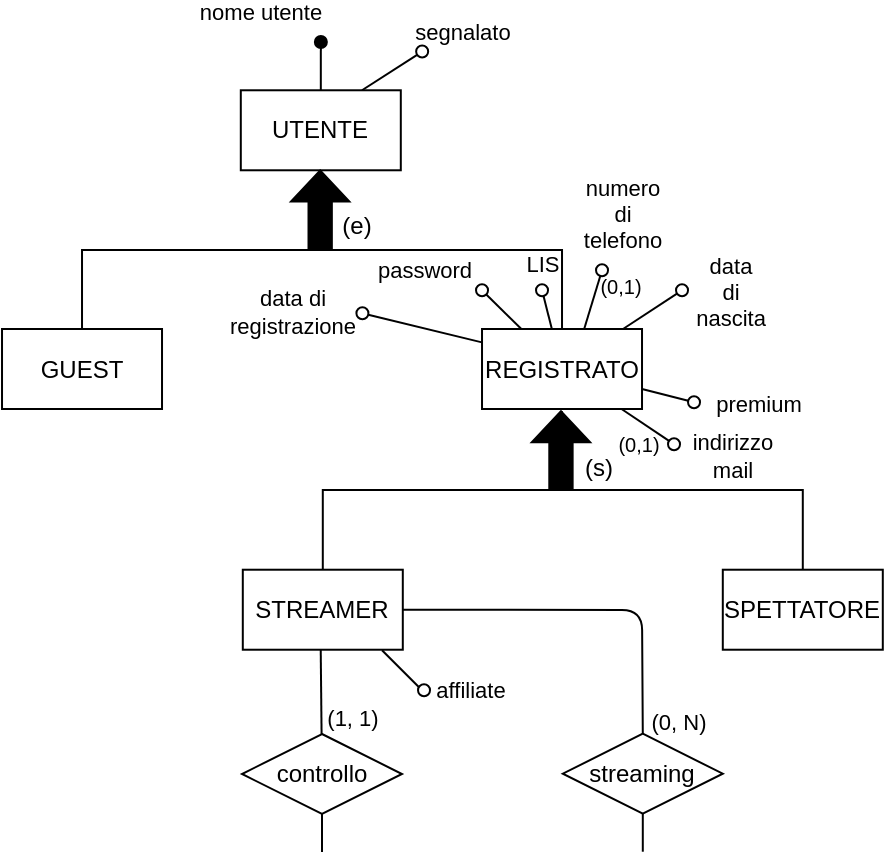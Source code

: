 <mxfile scale="1" border="10">
    <diagram id="-rriOPSDnHkLpZKLwRpb" name="Page-1">
        <mxGraphModel dx="3303" dy="2712" grid="1" gridSize="10" guides="1" tooltips="1" connect="1" arrows="1" fold="1" page="1" pageScale="1" pageWidth="850" pageHeight="1100" background="#FFFFFF" math="0" shadow="0">
            <root>
                <mxCell id="0"/>
                <mxCell id="1" parent="0"/>
                <mxCell id="383" style="edgeStyle=elbowEdgeStyle;html=1;exitX=0.5;exitY=1;exitDx=0;exitDy=0;entryX=0.5;entryY=0;entryDx=0;entryDy=0;endArrow=none;endFill=0;elbow=vertical;rounded=0;jumpStyle=arc;" parent="1" source="386" target="387" edge="1">
                    <mxGeometry relative="1" as="geometry">
                        <mxPoint x="-2200.57" y="-1983.5" as="sourcePoint"/>
                        <mxPoint x="-2280.58" y="-1923.5" as="targetPoint"/>
                    </mxGeometry>
                </mxCell>
                <mxCell id="384" style="edgeStyle=elbowEdgeStyle;elbow=vertical;html=1;exitX=0.5;exitY=1;exitDx=0;exitDy=0;entryX=0.5;entryY=0;entryDx=0;entryDy=0;endArrow=none;endFill=0;rounded=0;jumpStyle=arc;" parent="1" source="386" target="390" edge="1">
                    <mxGeometry relative="1" as="geometry"/>
                </mxCell>
                <mxCell id="386" value="UTENTE" style="whiteSpace=wrap;html=1;" parent="1" vertex="1">
                    <mxGeometry x="-2260.6" y="-2081.86" width="80" height="40" as="geometry"/>
                </mxCell>
                <mxCell id="387" value="GUEST" style="whiteSpace=wrap;html=1;" parent="1" vertex="1">
                    <mxGeometry x="-2379.99" y="-1962.5" width="80" height="40" as="geometry"/>
                </mxCell>
                <mxCell id="390" value="REGISTRATO" style="whiteSpace=wrap;html=1;" parent="1" vertex="1">
                    <mxGeometry x="-2139.99" y="-1962.5" width="80" height="40" as="geometry"/>
                </mxCell>
                <mxCell id="391" value="" style="shape=singleArrow;whiteSpace=wrap;html=1;arrowWidth=0.4;arrowSize=0.4;rotation=-90;fillColor=#000000;" parent="1" vertex="1">
                    <mxGeometry x="-2240.29" y="-2036.94" width="38.76" height="29.17" as="geometry"/>
                </mxCell>
                <mxCell id="392" value="(e)" style="text;html=1;align=center;verticalAlign=middle;resizable=0;points=[];autosize=1;strokeColor=none;fillColor=none;" parent="1" vertex="1">
                    <mxGeometry x="-2222.6" y="-2028.86" width="40" height="30" as="geometry"/>
                </mxCell>
                <mxCell id="393" value="" style="endArrow=oval;html=1;fillStyle=auto;strokeWidth=1;startSize=6;endSize=6;fillColor=#000000;startArrow=none;startFill=0;endFill=1;exitX=0.5;exitY=0;exitDx=0;exitDy=0;" parent="1" source="386" edge="1">
                    <mxGeometry width="50" height="50" relative="1" as="geometry">
                        <mxPoint x="-2080.57" y="-1500.84" as="sourcePoint"/>
                        <mxPoint x="-2220.57" y="-2106.02" as="targetPoint"/>
                    </mxGeometry>
                </mxCell>
                <mxCell id="394" value="nome utente" style="edgeLabel;html=1;align=center;verticalAlign=middle;resizable=0;points=[];" parent="393" vertex="1" connectable="0">
                    <mxGeometry x="0.479" y="1" relative="1" as="geometry">
                        <mxPoint x="-30" y="-21" as="offset"/>
                    </mxGeometry>
                </mxCell>
                <mxCell id="395" value="" style="endArrow=oval;html=1;fillStyle=auto;strokeWidth=1;startSize=6;endSize=6;fillColor=#000000;startArrow=none;startFill=0;endFill=0;" parent="1" source="390" edge="1">
                    <mxGeometry width="50" height="50" relative="1" as="geometry">
                        <mxPoint x="-2178.9" y="-1654.233" as="sourcePoint"/>
                        <mxPoint x="-2139.99" y="-1981.86" as="targetPoint"/>
                    </mxGeometry>
                </mxCell>
                <mxCell id="396" value="password" style="edgeLabel;html=1;align=center;verticalAlign=middle;resizable=0;points=[];" parent="395" vertex="1" connectable="0">
                    <mxGeometry x="0.479" y="1" relative="1" as="geometry">
                        <mxPoint x="-34" y="-16" as="offset"/>
                    </mxGeometry>
                </mxCell>
                <mxCell id="397" value="" style="endArrow=oval;html=1;fillStyle=auto;strokeWidth=1;startSize=6;endSize=6;fillColor=#000000;startArrow=none;startFill=0;endFill=0;" parent="1" source="390" edge="1">
                    <mxGeometry width="50" height="50" relative="1" as="geometry">
                        <mxPoint x="-2163.9" y="-1660.9" as="sourcePoint"/>
                        <mxPoint x="-2043.99" y="-1904.86" as="targetPoint"/>
                    </mxGeometry>
                </mxCell>
                <mxCell id="398" value="indirizzo&lt;br&gt;mail" style="edgeLabel;html=1;align=center;verticalAlign=middle;resizable=0;points=[];" parent="397" vertex="1" connectable="0">
                    <mxGeometry x="0.479" y="1" relative="1" as="geometry">
                        <mxPoint x="35" y="11" as="offset"/>
                    </mxGeometry>
                </mxCell>
                <mxCell id="399" value="" style="endArrow=oval;html=1;fillStyle=auto;strokeWidth=1;startSize=6;endSize=6;fillColor=#000000;startArrow=none;startFill=0;endFill=0;" parent="1" edge="1">
                    <mxGeometry width="50" height="50" relative="1" as="geometry">
                        <mxPoint x="-2088.914" y="-1962.5" as="sourcePoint"/>
                        <mxPoint x="-2079.99" y="-1991.86" as="targetPoint"/>
                    </mxGeometry>
                </mxCell>
                <mxCell id="400" value="numero&lt;br&gt;di&lt;br&gt;telefono" style="edgeLabel;html=1;align=center;verticalAlign=middle;resizable=0;points=[];" parent="399" vertex="1" connectable="0">
                    <mxGeometry x="0.479" y="1" relative="1" as="geometry">
                        <mxPoint x="13" y="-36" as="offset"/>
                    </mxGeometry>
                </mxCell>
                <mxCell id="401" value="" style="endArrow=oval;html=1;fillStyle=auto;strokeWidth=1;startSize=6;endSize=6;fillColor=#000000;startArrow=none;startFill=0;endFill=0;" parent="1" source="390" edge="1">
                    <mxGeometry width="50" height="50" relative="1" as="geometry">
                        <mxPoint x="-2143.9" y="-1640.9" as="sourcePoint"/>
                        <mxPoint x="-2039.99" y="-1981.86" as="targetPoint"/>
                    </mxGeometry>
                </mxCell>
                <mxCell id="402" value="data&lt;br&gt;di&lt;br&gt;nascita" style="edgeLabel;html=1;align=center;verticalAlign=middle;resizable=0;points=[];" parent="401" vertex="1" connectable="0">
                    <mxGeometry x="0.479" y="1" relative="1" as="geometry">
                        <mxPoint x="32" y="-4" as="offset"/>
                    </mxGeometry>
                </mxCell>
                <mxCell id="403" value="" style="endArrow=oval;html=1;fillStyle=auto;strokeWidth=1;startSize=6;endSize=6;fillColor=#000000;startArrow=none;startFill=0;endFill=0;" parent="1" source="390" edge="1">
                    <mxGeometry width="50" height="50" relative="1" as="geometry">
                        <mxPoint x="-2109.32" y="-1953.08" as="sourcePoint"/>
                        <mxPoint x="-2109.99" y="-1981.86" as="targetPoint"/>
                    </mxGeometry>
                </mxCell>
                <mxCell id="404" value="LIS" style="edgeLabel;html=1;align=center;verticalAlign=middle;resizable=0;points=[];" parent="403" vertex="1" connectable="0">
                    <mxGeometry x="0.479" y="1" relative="1" as="geometry">
                        <mxPoint x="-1" y="-18" as="offset"/>
                    </mxGeometry>
                </mxCell>
                <mxCell id="405" style="edgeStyle=elbowEdgeStyle;html=1;exitX=0.5;exitY=1;exitDx=0;exitDy=0;entryX=0.5;entryY=0;entryDx=0;entryDy=0;endArrow=none;endFill=0;elbow=vertical;rounded=0;jumpStyle=arc;" parent="1" target="407" edge="1">
                    <mxGeometry relative="1" as="geometry">
                        <mxPoint x="-2100.21" y="-1921.5" as="sourcePoint"/>
                        <mxPoint x="-2160.19" y="-1803.14" as="targetPoint"/>
                    </mxGeometry>
                </mxCell>
                <mxCell id="406" style="edgeStyle=elbowEdgeStyle;elbow=vertical;html=1;exitX=0.5;exitY=1;exitDx=0;exitDy=0;entryX=0.5;entryY=0;entryDx=0;entryDy=0;endArrow=none;endFill=0;rounded=0;jumpStyle=arc;" parent="1" target="408" edge="1">
                    <mxGeometry relative="1" as="geometry">
                        <mxPoint x="-2100.21" y="-1921.5" as="sourcePoint"/>
                    </mxGeometry>
                </mxCell>
                <mxCell id="407" value="STREAMER" style="whiteSpace=wrap;html=1;" parent="1" vertex="1">
                    <mxGeometry x="-2259.6" y="-1842.14" width="80" height="40" as="geometry"/>
                </mxCell>
                <mxCell id="408" value="SPETTATORE" style="whiteSpace=wrap;html=1;" parent="1" vertex="1">
                    <mxGeometry x="-2019.6" y="-1842.14" width="80" height="40" as="geometry"/>
                </mxCell>
                <mxCell id="409" value="" style="shape=singleArrow;whiteSpace=wrap;html=1;arrowWidth=0.4;arrowSize=0.4;rotation=-90;fillColor=#000000;" parent="1" vertex="1">
                    <mxGeometry x="-2119.9" y="-1916.58" width="38.76" height="29.17" as="geometry"/>
                </mxCell>
                <mxCell id="410" value="(s)" style="text;html=1;align=center;verticalAlign=middle;resizable=0;points=[];autosize=1;strokeColor=none;fillColor=none;" parent="1" vertex="1">
                    <mxGeometry x="-2102.21" y="-1908.5" width="40" height="30" as="geometry"/>
                </mxCell>
                <mxCell id="411" value="" style="edgeStyle=none;shape=connector;rounded=1;fillStyle=auto;html=1;labelBackgroundColor=default;strokeColor=default;strokeWidth=1;fontFamily=Helvetica;fontSize=11;fontColor=default;endArrow=none;startSize=6;endSize=6;fillColor=#000000;exitX=0.5;exitY=1;exitDx=0;exitDy=0;" parent="1" target="414" edge="1">
                    <mxGeometry relative="1" as="geometry">
                        <mxPoint x="-2220.64" y="-1802.14" as="sourcePoint"/>
                    </mxGeometry>
                </mxCell>
                <mxCell id="412" value="(1, 1)" style="edgeLabel;html=1;align=center;verticalAlign=middle;resizable=0;points=[];fontSize=11;fontFamily=Helvetica;fontColor=default;" parent="411" vertex="1" connectable="0">
                    <mxGeometry x="-0.268" y="1" relative="1" as="geometry">
                        <mxPoint x="14" y="18" as="offset"/>
                    </mxGeometry>
                </mxCell>
                <mxCell id="414" value="controllo" style="rhombus;whiteSpace=wrap;html=1;" parent="1" vertex="1">
                    <mxGeometry x="-2260" y="-1760" width="80" height="40" as="geometry"/>
                </mxCell>
                <mxCell id="420" value="" style="endArrow=oval;html=1;fillStyle=auto;strokeWidth=1;startSize=6;endSize=6;fillColor=#000000;startArrow=none;startFill=0;endFill=0;exitX=1;exitY=0.75;exitDx=0;exitDy=0;" parent="1" source="390" edge="1">
                    <mxGeometry width="50" height="50" relative="1" as="geometry">
                        <mxPoint x="-2070.305" y="-1912.5" as="sourcePoint"/>
                        <mxPoint x="-2033.99" y="-1925.86" as="targetPoint"/>
                    </mxGeometry>
                </mxCell>
                <mxCell id="421" value="premium" style="edgeLabel;html=1;align=center;verticalAlign=middle;resizable=0;points=[];" parent="420" vertex="1" connectable="0">
                    <mxGeometry x="0.479" y="1" relative="1" as="geometry">
                        <mxPoint x="38" y="3" as="offset"/>
                    </mxGeometry>
                </mxCell>
                <mxCell id="442" value="&lt;font style=&quot;font-size: 10px;&quot;&gt;(0,1)&lt;/font&gt;" style="text;html=1;align=center;verticalAlign=middle;resizable=0;points=[];autosize=1;strokeColor=none;fillColor=none;" parent="1" vertex="1">
                    <mxGeometry x="-2090.99" y="-1998.86" width="40" height="30" as="geometry"/>
                </mxCell>
                <mxCell id="443" value="(0,1)" style="text;html=1;align=center;verticalAlign=middle;resizable=0;points=[];autosize=1;strokeColor=none;fillColor=none;fontSize=10;" parent="1" vertex="1">
                    <mxGeometry x="-2081.14" y="-1916.58" width="39" height="24" as="geometry"/>
                </mxCell>
                <mxCell id="444" value="" style="endArrow=none;html=1;" parent="1" edge="1">
                    <mxGeometry width="50" height="50" relative="1" as="geometry">
                        <mxPoint x="-2169.99" y="-1781.86" as="sourcePoint"/>
                        <mxPoint x="-2189.99" y="-1801.86" as="targetPoint"/>
                    </mxGeometry>
                </mxCell>
                <mxCell id="445" value="" style="ellipse;whiteSpace=wrap;html=1;aspect=fixed;" parent="1" vertex="1">
                    <mxGeometry x="-2171.99" y="-1784.86" width="6" height="6" as="geometry"/>
                </mxCell>
                <mxCell id="446" value="&lt;font style=&quot;font-size: 11px;&quot;&gt;affiliate&lt;/font&gt;" style="text;html=1;align=center;verticalAlign=middle;resizable=0;points=[];autosize=1;strokeColor=none;fillColor=none;" parent="1" vertex="1">
                    <mxGeometry x="-2172.9" y="-1794.86" width="53" height="26" as="geometry"/>
                </mxCell>
                <mxCell id="449" value="" style="endArrow=none;html=1;entryX=0.5;entryY=1;entryDx=0;entryDy=0;" parent="1" target="414" edge="1">
                    <mxGeometry width="50" height="50" relative="1" as="geometry">
                        <mxPoint x="-2220" y="-1701" as="sourcePoint"/>
                        <mxPoint x="-2129" y="-1752" as="targetPoint"/>
                    </mxGeometry>
                </mxCell>
                <mxCell id="456" value="" style="endArrow=oval;html=1;fillStyle=auto;strokeWidth=1;startSize=6;endSize=6;fillColor=#000000;startArrow=none;startFill=0;endFill=0;exitX=-0.003;exitY=0.13;exitDx=0;exitDy=0;exitPerimeter=0;fontSize=11;" parent="1" edge="1">
                    <mxGeometry width="50" height="50" relative="1" as="geometry">
                        <mxPoint x="-2140.03" y="-1955.8" as="sourcePoint"/>
                        <mxPoint x="-2199.79" y="-1970.36" as="targetPoint"/>
                    </mxGeometry>
                </mxCell>
                <mxCell id="457" value="data di&lt;br&gt;registrazione" style="text;html=1;align=center;verticalAlign=middle;resizable=0;points=[];autosize=1;strokeColor=none;fillColor=none;fontSize=11;" parent="1" vertex="1">
                    <mxGeometry x="-2279.99" y="-1991" width="90" height="40" as="geometry"/>
                </mxCell>
                <mxCell id="458" value="(0, N)" style="edgeLabel;html=1;align=center;verticalAlign=middle;resizable=0;points=[];fontSize=11;fontFamily=Helvetica;fontColor=default;" parent="1" vertex="1" connectable="0">
                    <mxGeometry x="-2042.141" y="-1768.863" as="geometry">
                        <mxPoint y="3" as="offset"/>
                    </mxGeometry>
                </mxCell>
                <mxCell id="459" value="streaming" style="rhombus;whiteSpace=wrap;html=1;" parent="1" vertex="1">
                    <mxGeometry x="-2099.6" y="-1760.14" width="80" height="40" as="geometry"/>
                </mxCell>
                <mxCell id="460" value="" style="endArrow=none;html=1;entryX=0.5;entryY=1;entryDx=0;entryDy=0;" parent="1" target="459" edge="1">
                    <mxGeometry width="50" height="50" relative="1" as="geometry">
                        <mxPoint x="-2059.6" y="-1701.14" as="sourcePoint"/>
                        <mxPoint x="-1968.6" y="-1752.14" as="targetPoint"/>
                    </mxGeometry>
                </mxCell>
                <mxCell id="461" value="" style="endArrow=none;html=1;entryX=1;entryY=0.5;entryDx=0;entryDy=0;exitX=0.5;exitY=0;exitDx=0;exitDy=0;" parent="1" source="459" target="407" edge="1">
                    <mxGeometry width="50" height="50" relative="1" as="geometry">
                        <mxPoint x="-2130" y="-1760" as="sourcePoint"/>
                        <mxPoint x="-2080" y="-1810" as="targetPoint"/>
                        <Array as="points">
                            <mxPoint x="-2060" y="-1822"/>
                        </Array>
                    </mxGeometry>
                </mxCell>
                <mxCell id="464" value="" style="endArrow=oval;html=1;fillStyle=auto;strokeWidth=1;startSize=6;endSize=6;fillColor=#000000;startArrow=none;startFill=0;endFill=0;exitX=0.75;exitY=0;exitDx=0;exitDy=0;" edge="1" parent="1">
                    <mxGeometry width="50" height="50" relative="1" as="geometry">
                        <mxPoint x="-2200.0" y="-2081.86" as="sourcePoint"/>
                        <mxPoint x="-2169.92" y="-2101.22" as="targetPoint"/>
                    </mxGeometry>
                </mxCell>
                <mxCell id="465" value="&lt;font style=&quot;font-size: 11px;&quot;&gt;segnalato&lt;/font&gt;" style="text;html=1;align=center;verticalAlign=middle;resizable=0;points=[];autosize=1;strokeColor=none;fillColor=none;" vertex="1" parent="1">
                    <mxGeometry x="-2184.71" y="-2126.32" width="70" height="30" as="geometry"/>
                </mxCell>
            </root>
        </mxGraphModel>
    </diagram>
</mxfile>